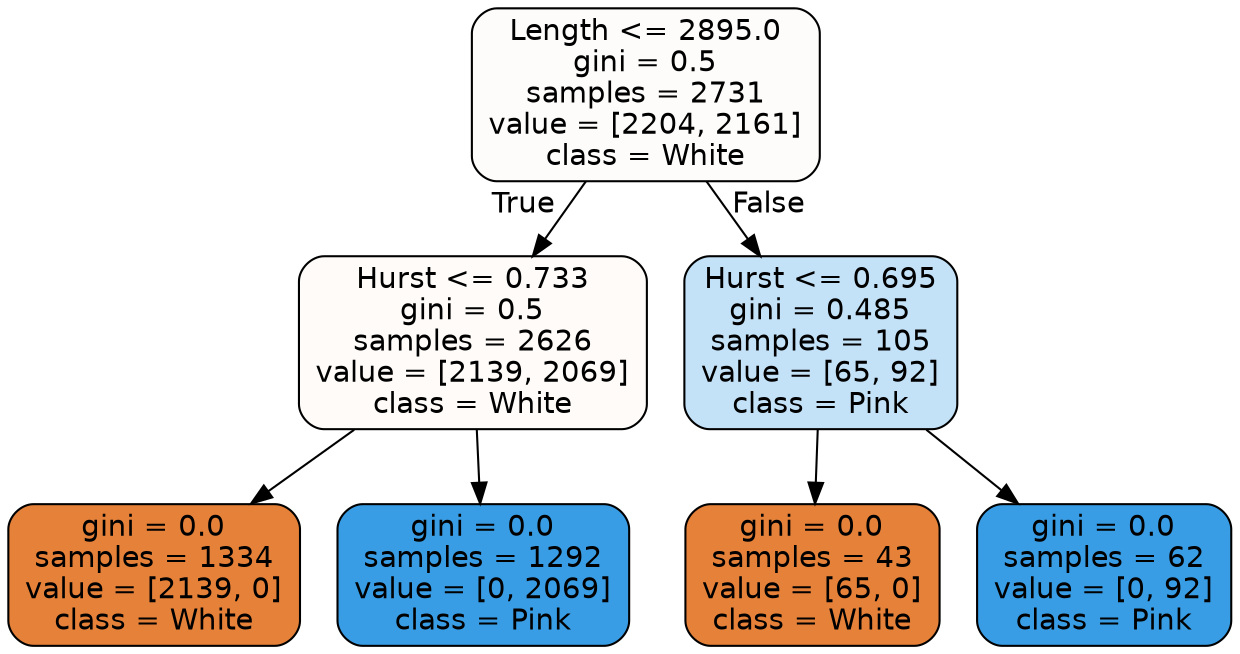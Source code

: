 digraph Tree {
node [shape=box, style="filled, rounded", color="black", fontname=helvetica] ;
edge [fontname=helvetica] ;
0 [label="Length <= 2895.0\ngini = 0.5\nsamples = 2731\nvalue = [2204, 2161]\nclass = White", fillcolor="#e5813905"] ;
1 [label="Hurst <= 0.733\ngini = 0.5\nsamples = 2626\nvalue = [2139, 2069]\nclass = White", fillcolor="#e5813908"] ;
0 -> 1 [labeldistance=2.5, labelangle=45, headlabel="True"] ;
2 [label="gini = 0.0\nsamples = 1334\nvalue = [2139, 0]\nclass = White", fillcolor="#e58139ff"] ;
1 -> 2 ;
3 [label="gini = 0.0\nsamples = 1292\nvalue = [0, 2069]\nclass = Pink", fillcolor="#399de5ff"] ;
1 -> 3 ;
4 [label="Hurst <= 0.695\ngini = 0.485\nsamples = 105\nvalue = [65, 92]\nclass = Pink", fillcolor="#399de54b"] ;
0 -> 4 [labeldistance=2.5, labelangle=-45, headlabel="False"] ;
5 [label="gini = 0.0\nsamples = 43\nvalue = [65, 0]\nclass = White", fillcolor="#e58139ff"] ;
4 -> 5 ;
6 [label="gini = 0.0\nsamples = 62\nvalue = [0, 92]\nclass = Pink", fillcolor="#399de5ff"] ;
4 -> 6 ;
}